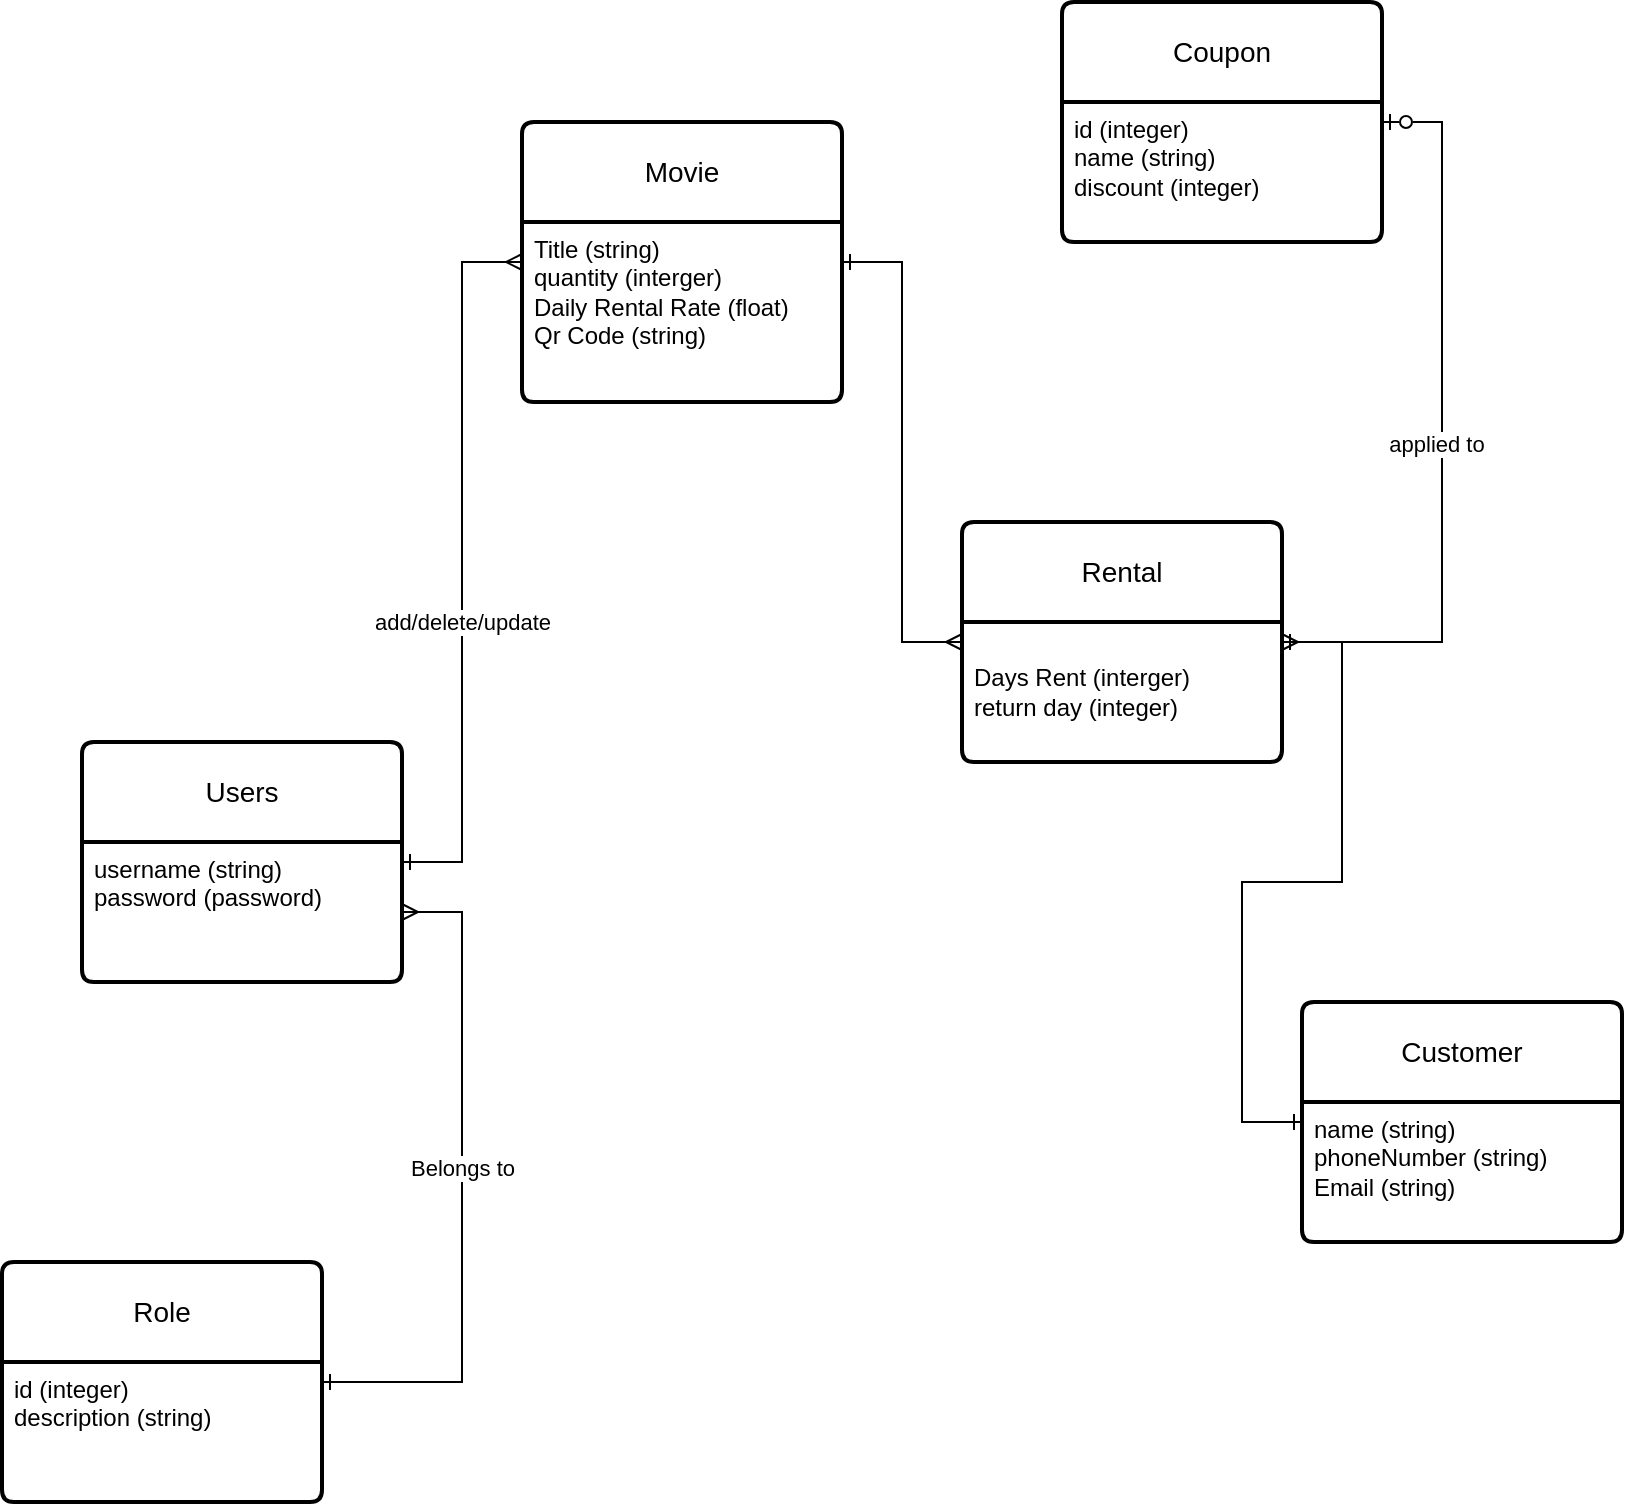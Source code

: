 <mxfile version="26.2.2">
  <diagram name="Page-1" id="N7LLmrm-W-DkEfKxdUkZ">
    <mxGraphModel dx="2255" dy="841" grid="1" gridSize="10" guides="1" tooltips="1" connect="1" arrows="1" fold="1" page="1" pageScale="1" pageWidth="827" pageHeight="1169" math="0" shadow="0">
      <root>
        <mxCell id="0" />
        <mxCell id="1" parent="0" />
        <mxCell id="KQqKRKavgJABayDVtdA4-1" value="Rental" style="swimlane;childLayout=stackLayout;horizontal=1;startSize=50;horizontalStack=0;rounded=1;fontSize=14;fontStyle=0;strokeWidth=2;resizeParent=0;resizeLast=1;shadow=0;dashed=0;align=center;arcSize=4;whiteSpace=wrap;html=1;" vertex="1" parent="1">
          <mxGeometry x="300" y="650" width="160" height="120" as="geometry" />
        </mxCell>
        <mxCell id="KQqKRKavgJABayDVtdA4-2" value="&lt;br&gt;&lt;div&gt;&lt;span style=&quot;background-color: transparent; color: light-dark(rgb(0, 0, 0), rgb(255, 255, 255));&quot;&gt;Days Rent (interger)&lt;/span&gt;&lt;/div&gt;&lt;div&gt;&lt;span style=&quot;background-color: transparent; color: light-dark(rgb(0, 0, 0), rgb(255, 255, 255));&quot;&gt;return day (integer)&lt;/span&gt;&lt;/div&gt;" style="align=left;strokeColor=none;fillColor=none;spacingLeft=4;spacingRight=4;fontSize=12;verticalAlign=top;resizable=0;rotatable=0;part=1;html=1;whiteSpace=wrap;" vertex="1" parent="KQqKRKavgJABayDVtdA4-1">
          <mxGeometry y="50" width="160" height="70" as="geometry" />
        </mxCell>
        <mxCell id="KQqKRKavgJABayDVtdA4-3" value="Coupon" style="swimlane;childLayout=stackLayout;horizontal=1;startSize=50;horizontalStack=0;rounded=1;fontSize=14;fontStyle=0;strokeWidth=2;resizeParent=0;resizeLast=1;shadow=0;dashed=0;align=center;arcSize=4;whiteSpace=wrap;html=1;" vertex="1" parent="1">
          <mxGeometry x="350" y="390" width="160" height="120" as="geometry" />
        </mxCell>
        <mxCell id="KQqKRKavgJABayDVtdA4-4" value="id (integer)&lt;div&gt;name (string)&lt;/div&gt;&lt;div&gt;discount (integer)&lt;/div&gt;" style="align=left;strokeColor=none;fillColor=none;spacingLeft=4;spacingRight=4;fontSize=12;verticalAlign=top;resizable=0;rotatable=0;part=1;html=1;whiteSpace=wrap;" vertex="1" parent="KQqKRKavgJABayDVtdA4-3">
          <mxGeometry y="50" width="160" height="70" as="geometry" />
        </mxCell>
        <mxCell id="KQqKRKavgJABayDVtdA4-5" value="Movie" style="swimlane;childLayout=stackLayout;horizontal=1;startSize=50;horizontalStack=0;rounded=1;fontSize=14;fontStyle=0;strokeWidth=2;resizeParent=0;resizeLast=1;shadow=0;dashed=0;align=center;arcSize=4;whiteSpace=wrap;html=1;" vertex="1" parent="1">
          <mxGeometry x="80" y="450" width="160" height="140" as="geometry" />
        </mxCell>
        <mxCell id="KQqKRKavgJABayDVtdA4-6" value="Title (string)&lt;div&gt;quantity (interger)&lt;/div&gt;&lt;div&gt;Daily Rental Rate (float)&lt;/div&gt;&lt;div&gt;Qr Code (string)&lt;/div&gt;" style="align=left;strokeColor=none;fillColor=none;spacingLeft=4;spacingRight=4;fontSize=12;verticalAlign=top;resizable=0;rotatable=0;part=1;html=1;whiteSpace=wrap;" vertex="1" parent="KQqKRKavgJABayDVtdA4-5">
          <mxGeometry y="50" width="160" height="90" as="geometry" />
        </mxCell>
        <mxCell id="KQqKRKavgJABayDVtdA4-7" value="Users" style="swimlane;childLayout=stackLayout;horizontal=1;startSize=50;horizontalStack=0;rounded=1;fontSize=14;fontStyle=0;strokeWidth=2;resizeParent=0;resizeLast=1;shadow=0;dashed=0;align=center;arcSize=4;whiteSpace=wrap;html=1;" vertex="1" parent="1">
          <mxGeometry x="-140" y="760" width="160" height="120" as="geometry" />
        </mxCell>
        <mxCell id="KQqKRKavgJABayDVtdA4-8" value="username (string)&lt;div&gt;password (password)&lt;br&gt;&lt;div&gt;&lt;br&gt;&lt;/div&gt;&lt;/div&gt;" style="align=left;strokeColor=none;fillColor=none;spacingLeft=4;spacingRight=4;fontSize=12;verticalAlign=top;resizable=0;rotatable=0;part=1;html=1;whiteSpace=wrap;" vertex="1" parent="KQqKRKavgJABayDVtdA4-7">
          <mxGeometry y="50" width="160" height="70" as="geometry" />
        </mxCell>
        <mxCell id="KQqKRKavgJABayDVtdA4-9" value="Customer" style="swimlane;childLayout=stackLayout;horizontal=1;startSize=50;horizontalStack=0;rounded=1;fontSize=14;fontStyle=0;strokeWidth=2;resizeParent=0;resizeLast=1;shadow=0;dashed=0;align=center;arcSize=4;whiteSpace=wrap;html=1;" vertex="1" parent="1">
          <mxGeometry x="470" y="890" width="160" height="120" as="geometry" />
        </mxCell>
        <mxCell id="KQqKRKavgJABayDVtdA4-10" value="name (string)&lt;div&gt;phoneNumber (string)&lt;/div&gt;&lt;div&gt;Email (string)&lt;/div&gt;" style="align=left;strokeColor=none;fillColor=none;spacingLeft=4;spacingRight=4;fontSize=12;verticalAlign=top;resizable=0;rotatable=0;part=1;html=1;whiteSpace=wrap;" vertex="1" parent="KQqKRKavgJABayDVtdA4-9">
          <mxGeometry y="50" width="160" height="70" as="geometry" />
        </mxCell>
        <mxCell id="KQqKRKavgJABayDVtdA4-11" value="" style="edgeStyle=entityRelationEdgeStyle;fontSize=12;html=1;endArrow=ERzeroToOne;startArrow=ERone;rounded=0;startFill=0;endFill=0;" edge="1" parent="1" source="KQqKRKavgJABayDVtdA4-1" target="KQqKRKavgJABayDVtdA4-3">
          <mxGeometry width="100" height="100" relative="1" as="geometry">
            <mxPoint x="510" y="710" as="sourcePoint" />
            <mxPoint x="550" y="450" as="targetPoint" />
            <Array as="points">
              <mxPoint x="360" y="470" />
              <mxPoint x="670" y="220" />
              <mxPoint x="330" y="460" />
            </Array>
          </mxGeometry>
        </mxCell>
        <mxCell id="KQqKRKavgJABayDVtdA4-22" value="applied to" style="edgeLabel;html=1;align=center;verticalAlign=middle;resizable=0;points=[];" vertex="1" connectable="0" parent="KQqKRKavgJABayDVtdA4-11">
          <mxGeometry x="-0.029" y="3" relative="1" as="geometry">
            <mxPoint as="offset" />
          </mxGeometry>
        </mxCell>
        <mxCell id="KQqKRKavgJABayDVtdA4-13" value="" style="edgeStyle=entityRelationEdgeStyle;fontSize=12;html=1;endArrow=ERmany;startArrow=ERone;rounded=0;startFill=0;" edge="1" parent="1" source="KQqKRKavgJABayDVtdA4-5" target="KQqKRKavgJABayDVtdA4-1">
          <mxGeometry width="100" height="100" relative="1" as="geometry">
            <mxPoint x="250" y="620" as="sourcePoint" />
            <mxPoint x="350" y="520" as="targetPoint" />
            <Array as="points">
              <mxPoint x="210" y="570" />
            </Array>
          </mxGeometry>
        </mxCell>
        <mxCell id="KQqKRKavgJABayDVtdA4-14" value="" style="edgeStyle=entityRelationEdgeStyle;fontSize=12;html=1;endArrow=ERmany;startArrow=ERone;rounded=0;startFill=0;" edge="1" parent="1" source="KQqKRKavgJABayDVtdA4-7" target="KQqKRKavgJABayDVtdA4-5">
          <mxGeometry width="100" height="100" relative="1" as="geometry">
            <mxPoint x="-10" y="870" as="sourcePoint" />
            <mxPoint x="60" y="490" as="targetPoint" />
            <Array as="points">
              <mxPoint x="-50" y="500" />
            </Array>
          </mxGeometry>
        </mxCell>
        <mxCell id="KQqKRKavgJABayDVtdA4-19" value="add/delete/update" style="edgeLabel;html=1;align=center;verticalAlign=middle;resizable=0;points=[];" vertex="1" connectable="0" parent="KQqKRKavgJABayDVtdA4-14">
          <mxGeometry x="-0.167" relative="1" as="geometry">
            <mxPoint as="offset" />
          </mxGeometry>
        </mxCell>
        <mxCell id="KQqKRKavgJABayDVtdA4-15" value="" style="edgeStyle=entityRelationEdgeStyle;fontSize=12;html=1;endArrow=ERone;startArrow=ERmany;rounded=0;endFill=0;" edge="1" parent="1" source="KQqKRKavgJABayDVtdA4-1" target="KQqKRKavgJABayDVtdA4-9">
          <mxGeometry width="100" height="100" relative="1" as="geometry">
            <mxPoint x="400" y="920" as="sourcePoint" />
            <mxPoint x="460" y="950" as="targetPoint" />
          </mxGeometry>
        </mxCell>
        <mxCell id="KQqKRKavgJABayDVtdA4-23" value="Role" style="swimlane;childLayout=stackLayout;horizontal=1;startSize=50;horizontalStack=0;rounded=1;fontSize=14;fontStyle=0;strokeWidth=2;resizeParent=0;resizeLast=1;shadow=0;dashed=0;align=center;arcSize=4;whiteSpace=wrap;html=1;" vertex="1" parent="1">
          <mxGeometry x="-180" y="1020" width="160" height="120" as="geometry" />
        </mxCell>
        <mxCell id="KQqKRKavgJABayDVtdA4-24" value="id (integer)&lt;div&gt;description (string)&lt;/div&gt;" style="align=left;strokeColor=none;fillColor=none;spacingLeft=4;spacingRight=4;fontSize=12;verticalAlign=top;resizable=0;rotatable=0;part=1;html=1;whiteSpace=wrap;" vertex="1" parent="KQqKRKavgJABayDVtdA4-23">
          <mxGeometry y="50" width="160" height="70" as="geometry" />
        </mxCell>
        <mxCell id="KQqKRKavgJABayDVtdA4-25" value="" style="edgeStyle=entityRelationEdgeStyle;fontSize=12;html=1;endArrow=ERmany;startArrow=ERone;rounded=0;endFill=0;startFill=0;" edge="1" parent="1" source="KQqKRKavgJABayDVtdA4-23" target="KQqKRKavgJABayDVtdA4-8">
          <mxGeometry width="100" height="100" relative="1" as="geometry">
            <mxPoint x="10" y="1070" as="sourcePoint" />
            <mxPoint x="20" y="860" as="targetPoint" />
            <Array as="points">
              <mxPoint x="20" y="930" />
            </Array>
          </mxGeometry>
        </mxCell>
        <mxCell id="KQqKRKavgJABayDVtdA4-28" value="Belongs to" style="edgeLabel;html=1;align=center;verticalAlign=middle;resizable=0;points=[];" vertex="1" connectable="0" parent="KQqKRKavgJABayDVtdA4-25">
          <mxGeometry x="0.059" relative="1" as="geometry">
            <mxPoint as="offset" />
          </mxGeometry>
        </mxCell>
      </root>
    </mxGraphModel>
  </diagram>
</mxfile>
